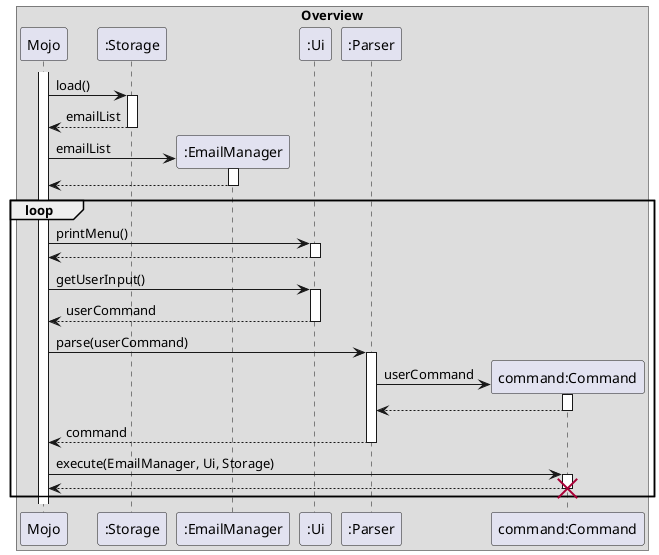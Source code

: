 @startuml
'https://plantuml.com/sequence-diagram

activate Mojo

box Overview
participant "Mojo" as Mojo
participant ":Storage" as Storage
participant ":EmailManager" as EmailManager
participant ":Ui" as Ui
participant ":Parser" as Parser
participant "command:Command" as command
end box

Mojo -> Storage: load()
activate Storage
Storage --> Mojo: emailList
deactivate Storage

create EmailManager
Mojo -> EmailManager: emailList
activate EmailManager
EmailManager --> Mojo
deactivate EmailManager

loop
Mojo -> Ui: printMenu()
activate Ui
Ui --> Mojo
deactivate Ui

Mojo -> Ui: getUserInput()
activate Ui
Ui --> Mojo: userCommand
deactivate Ui

Mojo -> Parser: parse(userCommand)
activate Parser
create command
Parser -> command: userCommand
activate command
command --> Parser
deactivate command
Parser --> Mojo: command
deactivate Parser

Mojo -> command: execute(EmailManager, Ui, Storage)
activate command
command --> Mojo
deactivate command
destroy command
end loop

@enduml
